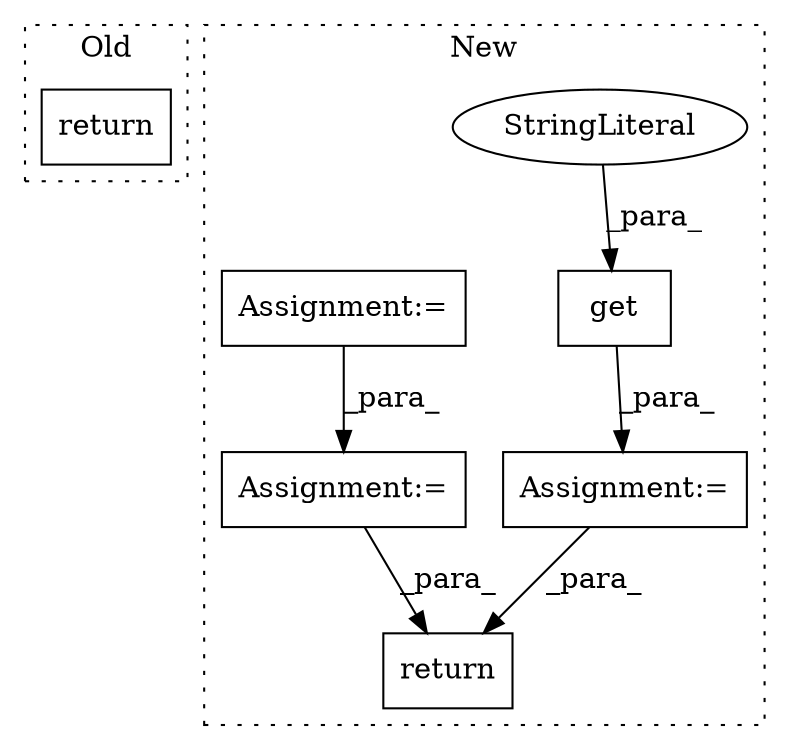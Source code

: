 digraph G {
subgraph cluster0 {
1 [label="return" a="41" s="1141" l="12" shape="box"];
label = "Old";
style="dotted";
}
subgraph cluster1 {
2 [label="get" a="32" s="1340,1360" l="4,1" shape="box"];
3 [label="return" a="41" s="1612" l="12" shape="box"];
4 [label="Assignment:=" a="7" s="1537" l="1" shape="box"];
5 [label="StringLiteral" a="45" s="1344" l="11" shape="ellipse"];
6 [label="Assignment:=" a="7" s="1314" l="1" shape="box"];
7 [label="Assignment:=" a="7" s="1241" l="5" shape="box"];
label = "New";
style="dotted";
}
2 -> 6 [label="_para_"];
4 -> 3 [label="_para_"];
5 -> 2 [label="_para_"];
6 -> 3 [label="_para_"];
7 -> 4 [label="_para_"];
}